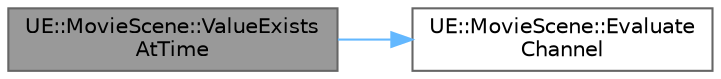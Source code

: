 digraph "UE::MovieScene::ValueExistsAtTime"
{
 // INTERACTIVE_SVG=YES
 // LATEX_PDF_SIZE
  bgcolor="transparent";
  edge [fontname=Helvetica,fontsize=10,labelfontname=Helvetica,labelfontsize=10];
  node [fontname=Helvetica,fontsize=10,shape=box,height=0.2,width=0.4];
  rankdir="LR";
  Node1 [id="Node000001",label="UE::MovieScene::ValueExists\lAtTime",height=0.2,width=0.4,color="gray40", fillcolor="grey60", style="filled", fontcolor="black",tooltip="Check whether the specified value already exists at the specified time."];
  Node1 -> Node2 [id="edge1_Node000001_Node000002",color="steelblue1",style="solid",tooltip=" "];
  Node2 [id="Node000002",label="UE::MovieScene::Evaluate\lChannel",height=0.2,width=0.4,color="grey40", fillcolor="white", style="filled",URL="$d1/dd1/namespaceUE_1_1MovieScene.html#a1311814395a2038be5b5d6801c6e4d3c",tooltip="Called to evaluate a channel."];
}
